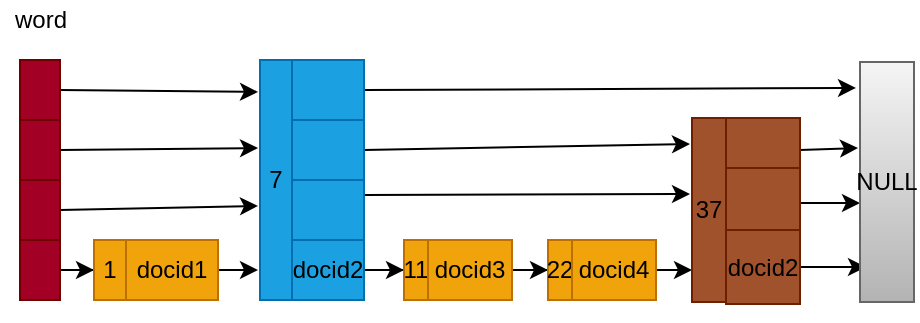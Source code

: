<mxfile version="14.1.9" type="github">
  <diagram id="AvLZGm6VDIIbgXSXpDnQ" name="Page-1">
    <mxGraphModel dx="946" dy="581" grid="1" gridSize="10" guides="1" tooltips="1" connect="1" arrows="1" fold="1" page="1" pageScale="1" pageWidth="827" pageHeight="1169" math="0" shadow="0">
      <root>
        <mxCell id="0" />
        <mxCell id="1" parent="0" />
        <mxCell id="p5A1jsiJ2Co-8r6oIvdM-65" style="edgeStyle=none;rounded=0;orthogonalLoop=1;jettySize=auto;html=1;exitX=1;exitY=0.5;exitDx=0;exitDy=0;entryX=-0.062;entryY=0.133;entryDx=0;entryDy=0;entryPerimeter=0;" edge="1" parent="1" source="p5A1jsiJ2Co-8r6oIvdM-1" target="p5A1jsiJ2Co-8r6oIvdM-16">
          <mxGeometry relative="1" as="geometry" />
        </mxCell>
        <mxCell id="p5A1jsiJ2Co-8r6oIvdM-1" value="" style="rounded=0;whiteSpace=wrap;html=1;fillColor=#a20025;strokeColor=#6F0000;" vertex="1" parent="1">
          <mxGeometry x="60" y="40" width="20" height="30" as="geometry" />
        </mxCell>
        <mxCell id="p5A1jsiJ2Co-8r6oIvdM-66" style="edgeStyle=none;rounded=0;orthogonalLoop=1;jettySize=auto;html=1;exitX=1;exitY=0.5;exitDx=0;exitDy=0;entryX=-0.062;entryY=0.367;entryDx=0;entryDy=0;entryPerimeter=0;" edge="1" parent="1" source="p5A1jsiJ2Co-8r6oIvdM-2" target="p5A1jsiJ2Co-8r6oIvdM-16">
          <mxGeometry relative="1" as="geometry" />
        </mxCell>
        <mxCell id="p5A1jsiJ2Co-8r6oIvdM-2" value="" style="rounded=0;whiteSpace=wrap;html=1;fillColor=#a20025;strokeColor=#6F0000;" vertex="1" parent="1">
          <mxGeometry x="60" y="70" width="20" height="30" as="geometry" />
        </mxCell>
        <mxCell id="p5A1jsiJ2Co-8r6oIvdM-67" style="edgeStyle=none;rounded=0;orthogonalLoop=1;jettySize=auto;html=1;exitX=1;exitY=0.5;exitDx=0;exitDy=0;entryX=-0.062;entryY=0.608;entryDx=0;entryDy=0;entryPerimeter=0;" edge="1" parent="1" source="p5A1jsiJ2Co-8r6oIvdM-3" target="p5A1jsiJ2Co-8r6oIvdM-16">
          <mxGeometry relative="1" as="geometry" />
        </mxCell>
        <mxCell id="p5A1jsiJ2Co-8r6oIvdM-3" value="" style="rounded=0;whiteSpace=wrap;html=1;fillColor=#a20025;strokeColor=#6F0000;" vertex="1" parent="1">
          <mxGeometry x="60" y="100" width="20" height="30" as="geometry" />
        </mxCell>
        <mxCell id="p5A1jsiJ2Co-8r6oIvdM-44" value="" style="edgeStyle=orthogonalEdgeStyle;rounded=0;orthogonalLoop=1;jettySize=auto;html=1;entryX=0;entryY=0.5;entryDx=0;entryDy=0;" edge="1" parent="1" source="p5A1jsiJ2Co-8r6oIvdM-4" target="p5A1jsiJ2Co-8r6oIvdM-5">
          <mxGeometry relative="1" as="geometry" />
        </mxCell>
        <mxCell id="p5A1jsiJ2Co-8r6oIvdM-4" value="" style="rounded=0;whiteSpace=wrap;html=1;fillColor=#a20025;strokeColor=#6F0000;" vertex="1" parent="1">
          <mxGeometry x="60" y="130" width="20" height="30" as="geometry" />
        </mxCell>
        <mxCell id="p5A1jsiJ2Co-8r6oIvdM-5" value="1" style="rounded=0;whiteSpace=wrap;html=1;fillColor=#f0a30a;strokeColor=#BD7000;" vertex="1" parent="1">
          <mxGeometry x="97" y="130" width="16" height="30" as="geometry" />
        </mxCell>
        <mxCell id="p5A1jsiJ2Co-8r6oIvdM-56" value="" style="edgeStyle=orthogonalEdgeStyle;rounded=0;orthogonalLoop=1;jettySize=auto;html=1;" edge="1" parent="1" source="p5A1jsiJ2Co-8r6oIvdM-6">
          <mxGeometry relative="1" as="geometry">
            <mxPoint x="179" y="145" as="targetPoint" />
          </mxGeometry>
        </mxCell>
        <mxCell id="p5A1jsiJ2Co-8r6oIvdM-6" value="docid1" style="rounded=0;whiteSpace=wrap;html=1;fillColor=#f0a30a;strokeColor=#BD7000;" vertex="1" parent="1">
          <mxGeometry x="113" y="130" width="46" height="30" as="geometry" />
        </mxCell>
        <mxCell id="p5A1jsiJ2Co-8r6oIvdM-68" style="edgeStyle=none;rounded=0;orthogonalLoop=1;jettySize=auto;html=1;exitX=1;exitY=0.5;exitDx=0;exitDy=0;entryX=-0.074;entryY=0.108;entryDx=0;entryDy=0;entryPerimeter=0;" edge="1" parent="1" source="p5A1jsiJ2Co-8r6oIvdM-12" target="p5A1jsiJ2Co-8r6oIvdM-41">
          <mxGeometry relative="1" as="geometry" />
        </mxCell>
        <mxCell id="p5A1jsiJ2Co-8r6oIvdM-12" value="" style="rounded=0;whiteSpace=wrap;html=1;fillColor=#1ba1e2;strokeColor=#006EAF;" vertex="1" parent="1">
          <mxGeometry x="196" y="40" width="36" height="30" as="geometry" />
        </mxCell>
        <mxCell id="p5A1jsiJ2Co-8r6oIvdM-69" style="edgeStyle=none;rounded=0;orthogonalLoop=1;jettySize=auto;html=1;exitX=1;exitY=0.5;exitDx=0;exitDy=0;entryX=-0.059;entryY=0.141;entryDx=0;entryDy=0;entryPerimeter=0;" edge="1" parent="1" source="p5A1jsiJ2Co-8r6oIvdM-13" target="p5A1jsiJ2Co-8r6oIvdM-38">
          <mxGeometry relative="1" as="geometry" />
        </mxCell>
        <mxCell id="p5A1jsiJ2Co-8r6oIvdM-13" value="" style="rounded=0;whiteSpace=wrap;html=1;fillColor=#1ba1e2;strokeColor=#006EAF;" vertex="1" parent="1">
          <mxGeometry x="196" y="70" width="36" height="30" as="geometry" />
        </mxCell>
        <mxCell id="p5A1jsiJ2Co-8r6oIvdM-70" style="edgeStyle=none;rounded=0;orthogonalLoop=1;jettySize=auto;html=1;exitX=1;exitY=0.25;exitDx=0;exitDy=0;entryX=-0.059;entryY=0.413;entryDx=0;entryDy=0;entryPerimeter=0;" edge="1" parent="1" source="p5A1jsiJ2Co-8r6oIvdM-14" target="p5A1jsiJ2Co-8r6oIvdM-38">
          <mxGeometry relative="1" as="geometry" />
        </mxCell>
        <mxCell id="p5A1jsiJ2Co-8r6oIvdM-14" value="" style="rounded=0;whiteSpace=wrap;html=1;fillColor=#1ba1e2;strokeColor=#006EAF;" vertex="1" parent="1">
          <mxGeometry x="196" y="100" width="36" height="30" as="geometry" />
        </mxCell>
        <mxCell id="p5A1jsiJ2Co-8r6oIvdM-46" value="" style="edgeStyle=orthogonalEdgeStyle;rounded=0;orthogonalLoop=1;jettySize=auto;html=1;entryX=0;entryY=0.5;entryDx=0;entryDy=0;" edge="1" parent="1" source="p5A1jsiJ2Co-8r6oIvdM-15" target="p5A1jsiJ2Co-8r6oIvdM-22">
          <mxGeometry relative="1" as="geometry" />
        </mxCell>
        <mxCell id="p5A1jsiJ2Co-8r6oIvdM-15" value="docid2" style="rounded=0;whiteSpace=wrap;html=1;fillColor=#1ba1e2;strokeColor=#006EAF;" vertex="1" parent="1">
          <mxGeometry x="196" y="130" width="36" height="30" as="geometry" />
        </mxCell>
        <mxCell id="p5A1jsiJ2Co-8r6oIvdM-16" value="7" style="rounded=0;whiteSpace=wrap;html=1;fillColor=#1ba1e2;strokeColor=#006EAF;" vertex="1" parent="1">
          <mxGeometry x="180" y="40" width="16" height="120" as="geometry" />
        </mxCell>
        <mxCell id="p5A1jsiJ2Co-8r6oIvdM-22" value="11" style="rounded=0;whiteSpace=wrap;html=1;fillColor=#f0a30a;strokeColor=#BD7000;" vertex="1" parent="1">
          <mxGeometry x="252" y="130" width="12" height="30" as="geometry" />
        </mxCell>
        <mxCell id="p5A1jsiJ2Co-8r6oIvdM-47" value="" style="edgeStyle=orthogonalEdgeStyle;rounded=0;orthogonalLoop=1;jettySize=auto;html=1;entryX=0;entryY=0.5;entryDx=0;entryDy=0;" edge="1" parent="1" source="p5A1jsiJ2Co-8r6oIvdM-23" target="p5A1jsiJ2Co-8r6oIvdM-29">
          <mxGeometry relative="1" as="geometry">
            <mxPoint x="340" y="145" as="targetPoint" />
          </mxGeometry>
        </mxCell>
        <mxCell id="p5A1jsiJ2Co-8r6oIvdM-23" value="docid3" style="rounded=0;whiteSpace=wrap;html=1;fillColor=#f0a30a;strokeColor=#BD7000;" vertex="1" parent="1">
          <mxGeometry x="264" y="130" width="42" height="30" as="geometry" />
        </mxCell>
        <mxCell id="p5A1jsiJ2Co-8r6oIvdM-29" value="22" style="rounded=0;whiteSpace=wrap;html=1;fillColor=#f0a30a;strokeColor=#BD7000;" vertex="1" parent="1">
          <mxGeometry x="324" y="130" width="12" height="30" as="geometry" />
        </mxCell>
        <mxCell id="p5A1jsiJ2Co-8r6oIvdM-61" value="" style="edgeStyle=orthogonalEdgeStyle;rounded=0;orthogonalLoop=1;jettySize=auto;html=1;" edge="1" parent="1" source="p5A1jsiJ2Co-8r6oIvdM-30" target="p5A1jsiJ2Co-8r6oIvdM-38">
          <mxGeometry relative="1" as="geometry">
            <Array as="points">
              <mxPoint x="410" y="145" />
              <mxPoint x="410" y="145" />
            </Array>
          </mxGeometry>
        </mxCell>
        <mxCell id="p5A1jsiJ2Co-8r6oIvdM-30" value="docid4" style="rounded=0;whiteSpace=wrap;html=1;fillColor=#f0a30a;strokeColor=#BD7000;" vertex="1" parent="1">
          <mxGeometry x="336" y="130" width="42" height="30" as="geometry" />
        </mxCell>
        <mxCell id="p5A1jsiJ2Co-8r6oIvdM-74" style="edgeStyle=none;rounded=0;orthogonalLoop=1;jettySize=auto;html=1;exitX=1;exitY=0.5;exitDx=0;exitDy=0;entryX=-0.037;entryY=0.358;entryDx=0;entryDy=0;entryPerimeter=0;" edge="1" parent="1" source="p5A1jsiJ2Co-8r6oIvdM-35" target="p5A1jsiJ2Co-8r6oIvdM-41">
          <mxGeometry relative="1" as="geometry" />
        </mxCell>
        <mxCell id="p5A1jsiJ2Co-8r6oIvdM-35" value="" style="rounded=0;whiteSpace=wrap;html=1;fillColor=#a0522d;strokeColor=#6D1F00;" vertex="1" parent="1">
          <mxGeometry x="413" y="69" width="37" height="32" as="geometry" />
        </mxCell>
        <mxCell id="p5A1jsiJ2Co-8r6oIvdM-62" value="" style="edgeStyle=orthogonalEdgeStyle;rounded=0;orthogonalLoop=1;jettySize=auto;html=1;" edge="1" parent="1" source="p5A1jsiJ2Co-8r6oIvdM-36" target="p5A1jsiJ2Co-8r6oIvdM-41">
          <mxGeometry relative="1" as="geometry">
            <Array as="points">
              <mxPoint x="480" y="114" />
              <mxPoint x="480" y="114" />
            </Array>
          </mxGeometry>
        </mxCell>
        <mxCell id="p5A1jsiJ2Co-8r6oIvdM-36" value="" style="rounded=0;whiteSpace=wrap;html=1;fillColor=#a0522d;strokeColor=#6D1F00;" vertex="1" parent="1">
          <mxGeometry x="413" y="94" width="37" height="35" as="geometry" />
        </mxCell>
        <mxCell id="p5A1jsiJ2Co-8r6oIvdM-49" value="" style="edgeStyle=orthogonalEdgeStyle;rounded=0;orthogonalLoop=1;jettySize=auto;html=1;entryX=0;entryY=0.832;entryDx=0;entryDy=0;entryPerimeter=0;" edge="1" parent="1" source="p5A1jsiJ2Co-8r6oIvdM-37">
          <mxGeometry relative="1" as="geometry">
            <mxPoint x="483" y="143.52" as="targetPoint" />
          </mxGeometry>
        </mxCell>
        <mxCell id="p5A1jsiJ2Co-8r6oIvdM-37" value="docid2" style="rounded=0;whiteSpace=wrap;html=1;fillColor=#a0522d;strokeColor=#6D1F00;" vertex="1" parent="1">
          <mxGeometry x="413" y="125" width="37" height="37" as="geometry" />
        </mxCell>
        <mxCell id="p5A1jsiJ2Co-8r6oIvdM-38" value="37" style="rounded=0;whiteSpace=wrap;html=1;fillColor=#a0522d;strokeColor=#6D1F00;" vertex="1" parent="1">
          <mxGeometry x="396" y="69" width="17" height="92" as="geometry" />
        </mxCell>
        <mxCell id="p5A1jsiJ2Co-8r6oIvdM-41" value="NULL" style="rounded=0;whiteSpace=wrap;html=1;gradientColor=#b3b3b3;fillColor=#f5f5f5;strokeColor=#666666;" vertex="1" parent="1">
          <mxGeometry x="480" y="41" width="27" height="120" as="geometry" />
        </mxCell>
        <mxCell id="p5A1jsiJ2Co-8r6oIvdM-71" value="word" style="text;html=1;align=center;verticalAlign=middle;resizable=0;points=[];autosize=1;" vertex="1" parent="1">
          <mxGeometry x="50" y="10" width="40" height="20" as="geometry" />
        </mxCell>
        <mxCell id="p5A1jsiJ2Co-8r6oIvdM-72" style="edgeStyle=none;rounded=0;orthogonalLoop=1;jettySize=auto;html=1;exitX=0.5;exitY=1;exitDx=0;exitDy=0;" edge="1" parent="1" source="p5A1jsiJ2Co-8r6oIvdM-37" target="p5A1jsiJ2Co-8r6oIvdM-37">
          <mxGeometry relative="1" as="geometry" />
        </mxCell>
      </root>
    </mxGraphModel>
  </diagram>
</mxfile>
